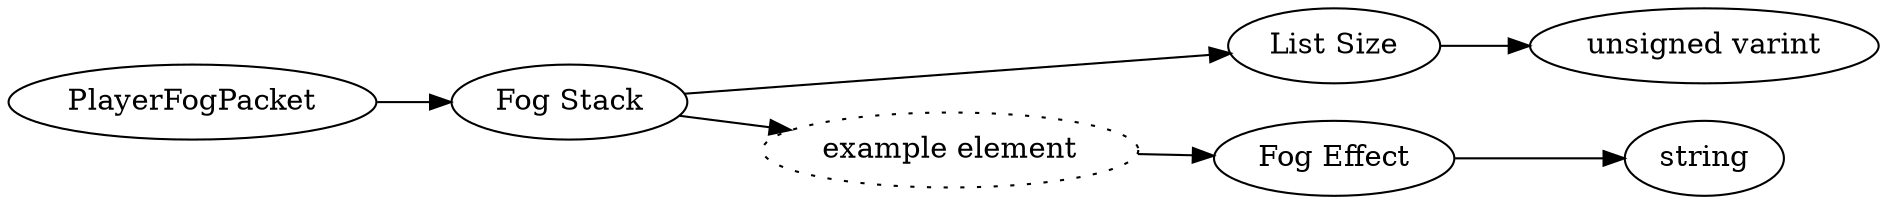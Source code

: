 digraph "PlayerFogPacket" {
rankdir = LR
0
0 -> 1
1 -> 2
2 -> 3
1 -> 4
4 -> 5
5 -> 6

0 [label="PlayerFogPacket",comment="name: \"PlayerFogPacket\", typeName: \"\", id: 0, branchId: 160, recurseId: -1, attributes: 0, notes: \"\""];
1 [label="Fog Stack",comment="name: \"Fog Stack\", typeName: \"\", id: 1, branchId: 0, recurseId: -1, attributes: 8, notes: \"Stack of fog effects created by /fog command\""];
2 [label="List Size",comment="name: \"List Size\", typeName: \"\", id: 2, branchId: 0, recurseId: -1, attributes: 0, notes: \"\""];
3 [label="unsigned varint",comment="name: \"unsigned varint\", typeName: \"\", id: 3, branchId: 0, recurseId: -1, attributes: 512, notes: \"\""];
4 [label="example element",style=dotted,comment="name: \"example element\", typeName: \"\", id: 4, branchId: 0, recurseId: -1, attributes: 16, notes: \"\""];
5 [label="Fog Effect",comment="name: \"Fog Effect\", typeName: \"\", id: 5, branchId: 0, recurseId: -1, attributes: 0, notes: \"Fog effect string from /fog command\""];
6 [label="string",comment="name: \"string\", typeName: \"\", id: 6, branchId: 0, recurseId: -1, attributes: 512, notes: \"\""];
{ rank = max;3;6}

}
